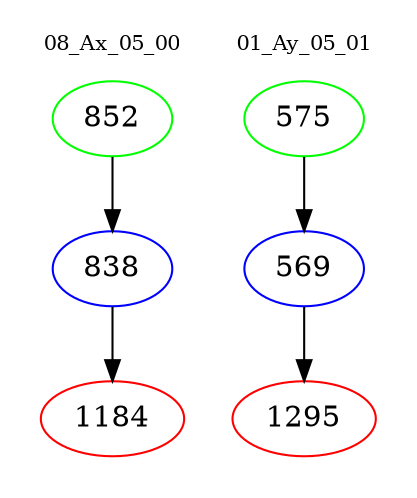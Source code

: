 digraph{
subgraph cluster_0 {
color = white
label = "08_Ax_05_00";
fontsize=10;
T0_852 [label="852", color="green"]
T0_852 -> T0_838 [color="black"]
T0_838 [label="838", color="blue"]
T0_838 -> T0_1184 [color="black"]
T0_1184 [label="1184", color="red"]
}
subgraph cluster_1 {
color = white
label = "01_Ay_05_01";
fontsize=10;
T1_575 [label="575", color="green"]
T1_575 -> T1_569 [color="black"]
T1_569 [label="569", color="blue"]
T1_569 -> T1_1295 [color="black"]
T1_1295 [label="1295", color="red"]
}
}
